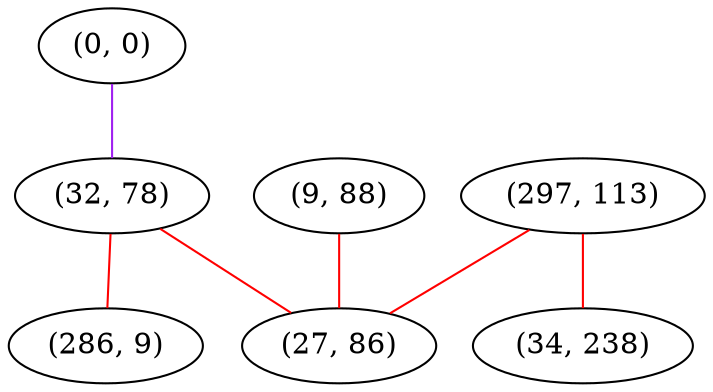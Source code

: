 graph "" {
"(0, 0)";
"(32, 78)";
"(286, 9)";
"(297, 113)";
"(9, 88)";
"(34, 238)";
"(27, 86)";
"(0, 0)" -- "(32, 78)"  [color=purple, key=0, weight=4];
"(32, 78)" -- "(286, 9)"  [color=red, key=0, weight=1];
"(32, 78)" -- "(27, 86)"  [color=red, key=0, weight=1];
"(297, 113)" -- "(34, 238)"  [color=red, key=0, weight=1];
"(297, 113)" -- "(27, 86)"  [color=red, key=0, weight=1];
"(9, 88)" -- "(27, 86)"  [color=red, key=0, weight=1];
}
